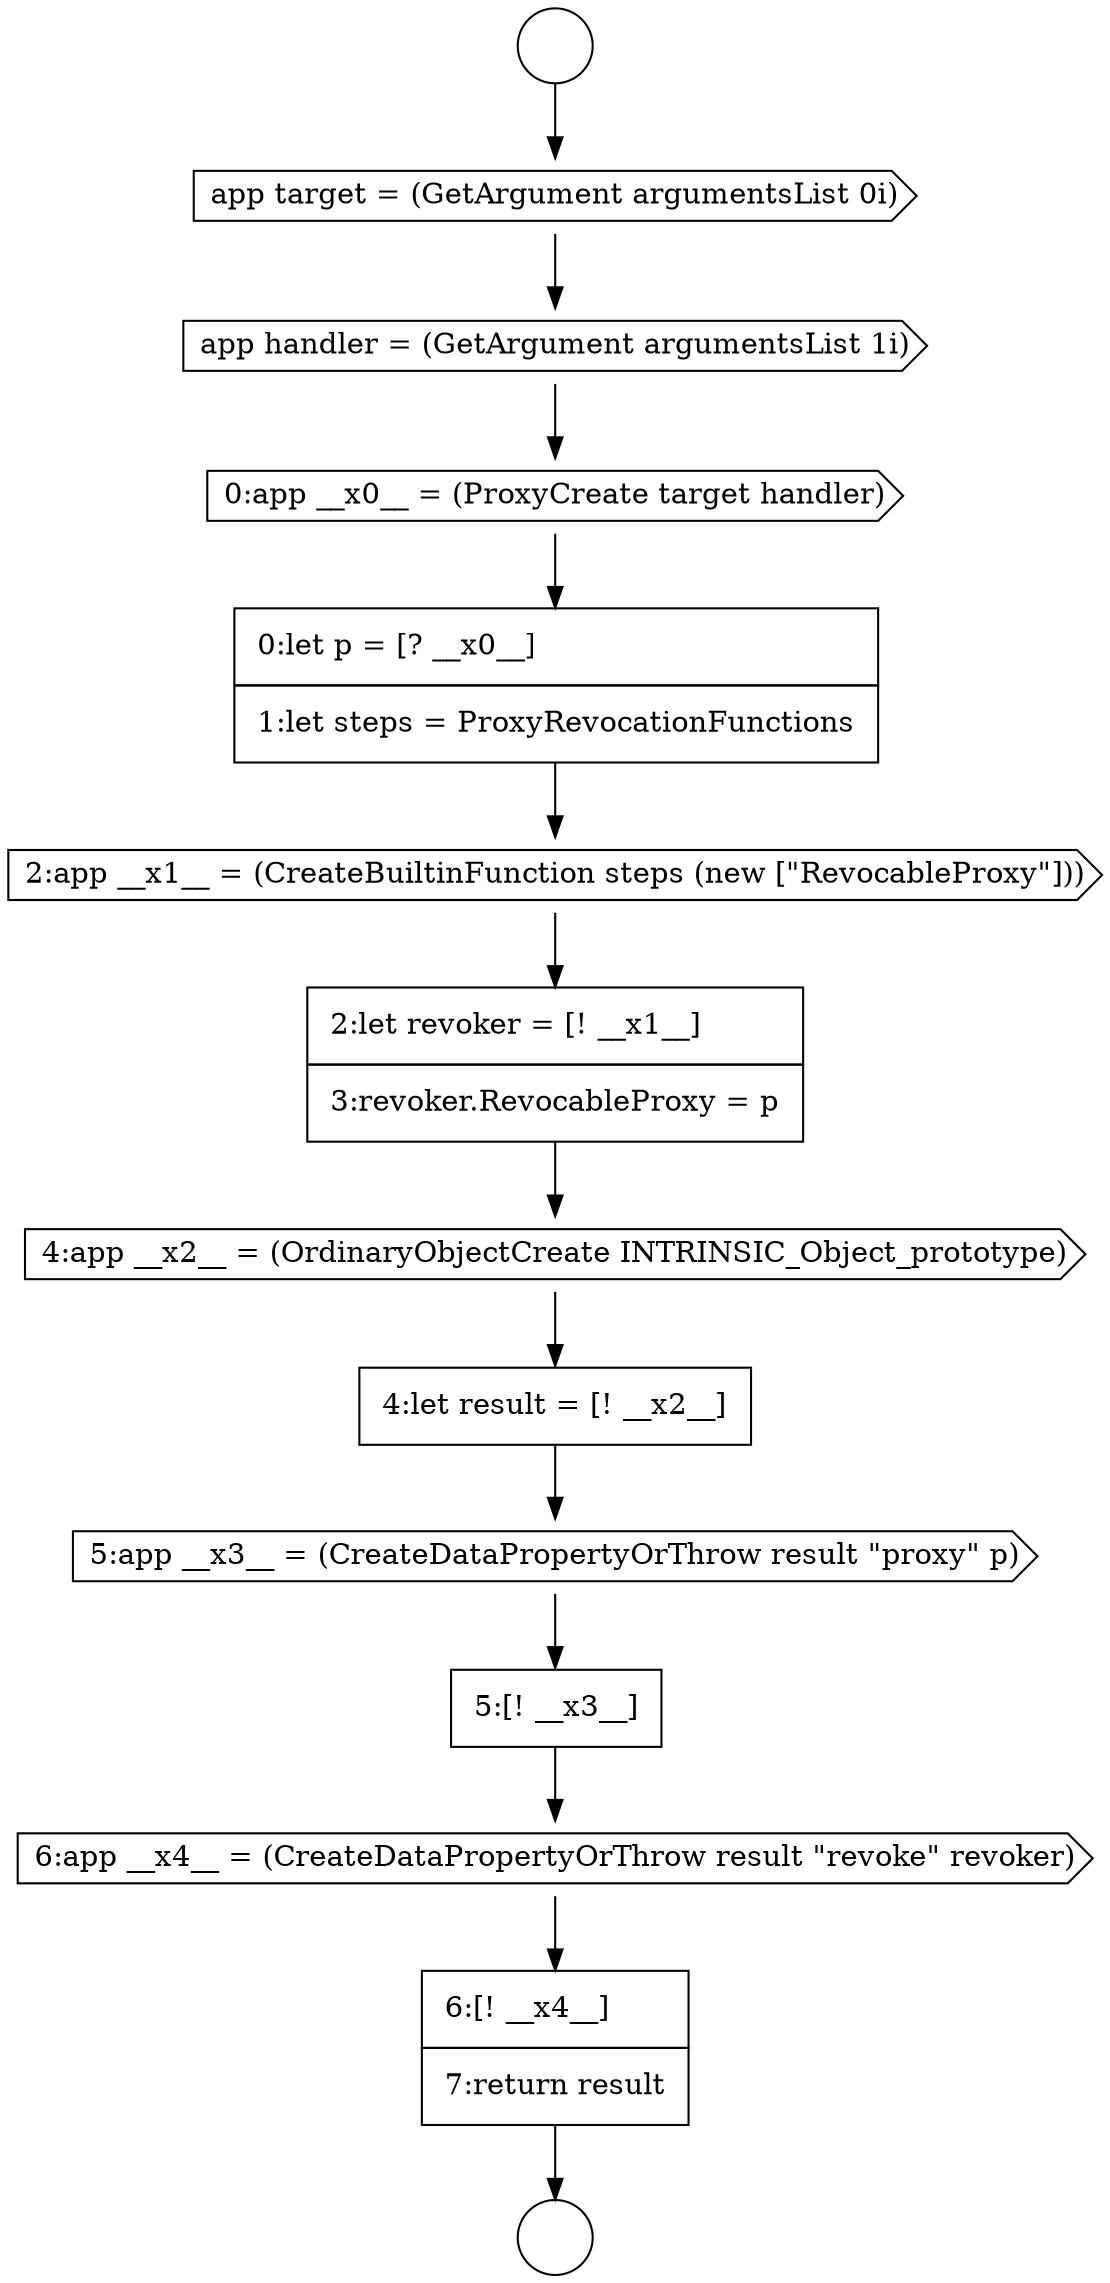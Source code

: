 digraph {
  node19550 [shape=circle label=" " color="black" fillcolor="white" style=filled]
  node19553 [shape=cds, label=<<font color="black">0:app __x0__ = (ProxyCreate target handler)</font>> color="black" fillcolor="white" style=filled]
  node19561 [shape=cds, label=<<font color="black">6:app __x4__ = (CreateDataPropertyOrThrow result &quot;revoke&quot; revoker)</font>> color="black" fillcolor="white" style=filled]
  node19557 [shape=cds, label=<<font color="black">4:app __x2__ = (OrdinaryObjectCreate INTRINSIC_Object_prototype)</font>> color="black" fillcolor="white" style=filled]
  node19562 [shape=none, margin=0, label=<<font color="black">
    <table border="0" cellborder="1" cellspacing="0" cellpadding="10">
      <tr><td align="left">6:[! __x4__]</td></tr>
      <tr><td align="left">7:return result</td></tr>
    </table>
  </font>> color="black" fillcolor="white" style=filled]
  node19549 [shape=circle label=" " color="black" fillcolor="white" style=filled]
  node19554 [shape=none, margin=0, label=<<font color="black">
    <table border="0" cellborder="1" cellspacing="0" cellpadding="10">
      <tr><td align="left">0:let p = [? __x0__]</td></tr>
      <tr><td align="left">1:let steps = ProxyRevocationFunctions</td></tr>
    </table>
  </font>> color="black" fillcolor="white" style=filled]
  node19559 [shape=cds, label=<<font color="black">5:app __x3__ = (CreateDataPropertyOrThrow result &quot;proxy&quot; p)</font>> color="black" fillcolor="white" style=filled]
  node19558 [shape=none, margin=0, label=<<font color="black">
    <table border="0" cellborder="1" cellspacing="0" cellpadding="10">
      <tr><td align="left">4:let result = [! __x2__]</td></tr>
    </table>
  </font>> color="black" fillcolor="white" style=filled]
  node19551 [shape=cds, label=<<font color="black">app target = (GetArgument argumentsList 0i)</font>> color="black" fillcolor="white" style=filled]
  node19556 [shape=none, margin=0, label=<<font color="black">
    <table border="0" cellborder="1" cellspacing="0" cellpadding="10">
      <tr><td align="left">2:let revoker = [! __x1__]</td></tr>
      <tr><td align="left">3:revoker.RevocableProxy = p</td></tr>
    </table>
  </font>> color="black" fillcolor="white" style=filled]
  node19555 [shape=cds, label=<<font color="black">2:app __x1__ = (CreateBuiltinFunction steps (new [&quot;RevocableProxy&quot;]))</font>> color="black" fillcolor="white" style=filled]
  node19560 [shape=none, margin=0, label=<<font color="black">
    <table border="0" cellborder="1" cellspacing="0" cellpadding="10">
      <tr><td align="left">5:[! __x3__]</td></tr>
    </table>
  </font>> color="black" fillcolor="white" style=filled]
  node19552 [shape=cds, label=<<font color="black">app handler = (GetArgument argumentsList 1i)</font>> color="black" fillcolor="white" style=filled]
  node19557 -> node19558 [ color="black"]
  node19562 -> node19550 [ color="black"]
  node19555 -> node19556 [ color="black"]
  node19559 -> node19560 [ color="black"]
  node19552 -> node19553 [ color="black"]
  node19554 -> node19555 [ color="black"]
  node19556 -> node19557 [ color="black"]
  node19561 -> node19562 [ color="black"]
  node19558 -> node19559 [ color="black"]
  node19549 -> node19551 [ color="black"]
  node19553 -> node19554 [ color="black"]
  node19560 -> node19561 [ color="black"]
  node19551 -> node19552 [ color="black"]
}
